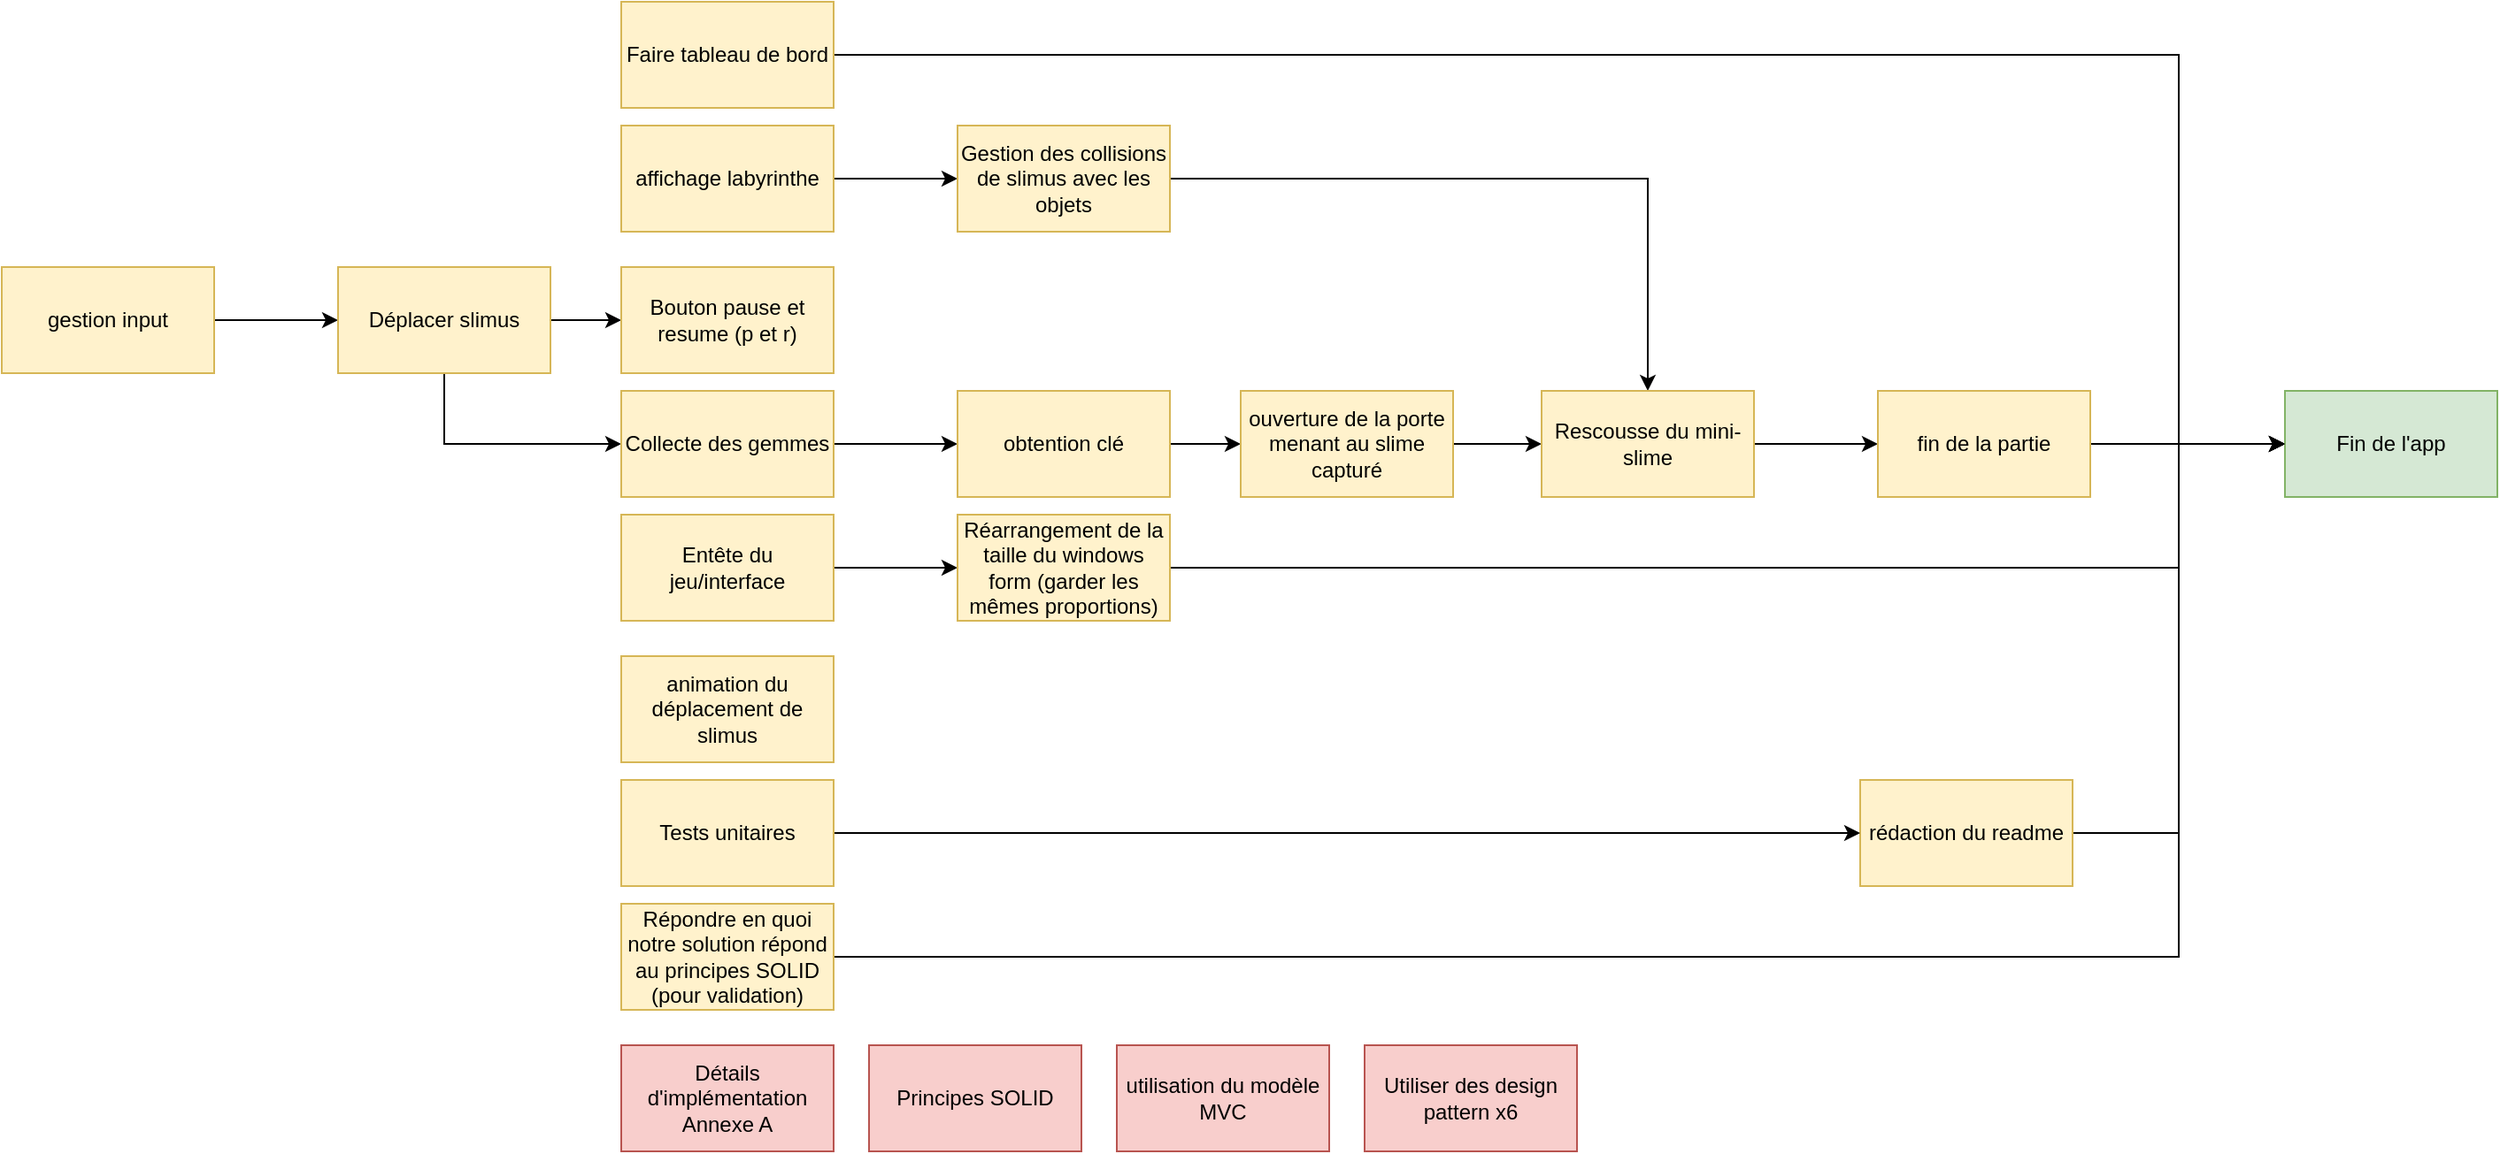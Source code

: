 <mxfile version="20.2.3" type="device"><diagram id="mD1t1B6D-kVEppZVbHGZ" name="Page-1"><mxGraphModel dx="2272" dy="794" grid="1" gridSize="10" guides="1" tooltips="1" connect="1" arrows="1" fold="1" page="1" pageScale="1" pageWidth="850" pageHeight="1100" math="0" shadow="0"><root><mxCell id="0"/><mxCell id="1" parent="0"/><mxCell id="f0jAnKWpo9Q3oNmqSJWT-7" style="edgeStyle=orthogonalEdgeStyle;rounded=0;orthogonalLoop=1;jettySize=auto;html=1;exitX=1;exitY=0.5;exitDx=0;exitDy=0;entryX=0;entryY=0.5;entryDx=0;entryDy=0;" edge="1" parent="1" source="f0jAnKWpo9Q3oNmqSJWT-1" target="f0jAnKWpo9Q3oNmqSJWT-6"><mxGeometry relative="1" as="geometry"/></mxCell><mxCell id="f0jAnKWpo9Q3oNmqSJWT-1" value="affichage labyrinthe" style="rounded=0;whiteSpace=wrap;html=1;fillColor=#fff2cc;strokeColor=#d6b656;" vertex="1" parent="1"><mxGeometry x="160" y="120" width="120" height="60" as="geometry"/></mxCell><mxCell id="f0jAnKWpo9Q3oNmqSJWT-5" style="edgeStyle=orthogonalEdgeStyle;rounded=0;orthogonalLoop=1;jettySize=auto;html=1;exitX=1;exitY=0.5;exitDx=0;exitDy=0;" edge="1" parent="1" source="f0jAnKWpo9Q3oNmqSJWT-2" target="f0jAnKWpo9Q3oNmqSJWT-4"><mxGeometry relative="1" as="geometry"/></mxCell><mxCell id="f0jAnKWpo9Q3oNmqSJWT-2" value="gestion input" style="rounded=0;whiteSpace=wrap;html=1;fillColor=#fff2cc;strokeColor=#d6b656;" vertex="1" parent="1"><mxGeometry x="-190" y="200" width="120" height="60" as="geometry"/></mxCell><mxCell id="f0jAnKWpo9Q3oNmqSJWT-39" style="edgeStyle=orthogonalEdgeStyle;rounded=0;orthogonalLoop=1;jettySize=auto;html=1;exitX=1;exitY=0.5;exitDx=0;exitDy=0;entryX=0;entryY=0.5;entryDx=0;entryDy=0;" edge="1" parent="1" source="f0jAnKWpo9Q3oNmqSJWT-3" target="f0jAnKWpo9Q3oNmqSJWT-21"><mxGeometry relative="1" as="geometry"><Array as="points"><mxPoint x="1040" y="80"/><mxPoint x="1040" y="300"/></Array></mxGeometry></mxCell><mxCell id="f0jAnKWpo9Q3oNmqSJWT-3" value="Faire tableau de bord" style="rounded=0;whiteSpace=wrap;html=1;fillColor=#fff2cc;strokeColor=#d6b656;" vertex="1" parent="1"><mxGeometry x="160" y="50" width="120" height="60" as="geometry"/></mxCell><mxCell id="f0jAnKWpo9Q3oNmqSJWT-34" style="edgeStyle=orthogonalEdgeStyle;rounded=0;orthogonalLoop=1;jettySize=auto;html=1;exitX=1;exitY=0.5;exitDx=0;exitDy=0;entryX=0;entryY=0.5;entryDx=0;entryDy=0;" edge="1" parent="1" source="f0jAnKWpo9Q3oNmqSJWT-4" target="f0jAnKWpo9Q3oNmqSJWT-33"><mxGeometry relative="1" as="geometry"/></mxCell><mxCell id="f0jAnKWpo9Q3oNmqSJWT-36" style="edgeStyle=orthogonalEdgeStyle;rounded=0;orthogonalLoop=1;jettySize=auto;html=1;exitX=0.5;exitY=1;exitDx=0;exitDy=0;entryX=0;entryY=0.5;entryDx=0;entryDy=0;" edge="1" parent="1" source="f0jAnKWpo9Q3oNmqSJWT-4" target="f0jAnKWpo9Q3oNmqSJWT-8"><mxGeometry relative="1" as="geometry"/></mxCell><mxCell id="f0jAnKWpo9Q3oNmqSJWT-4" value="Déplacer slimus" style="rounded=0;whiteSpace=wrap;html=1;fillColor=#fff2cc;strokeColor=#d6b656;" vertex="1" parent="1"><mxGeometry y="200" width="120" height="60" as="geometry"/></mxCell><mxCell id="f0jAnKWpo9Q3oNmqSJWT-37" style="edgeStyle=orthogonalEdgeStyle;rounded=0;orthogonalLoop=1;jettySize=auto;html=1;exitX=1;exitY=0.5;exitDx=0;exitDy=0;" edge="1" parent="1" source="f0jAnKWpo9Q3oNmqSJWT-6" target="f0jAnKWpo9Q3oNmqSJWT-16"><mxGeometry relative="1" as="geometry"/></mxCell><mxCell id="f0jAnKWpo9Q3oNmqSJWT-6" value="Gestion des collisions de slimus avec les objets" style="rounded=0;whiteSpace=wrap;html=1;fillColor=#fff2cc;strokeColor=#d6b656;" vertex="1" parent="1"><mxGeometry x="350" y="120" width="120" height="60" as="geometry"/></mxCell><mxCell id="f0jAnKWpo9Q3oNmqSJWT-12" style="edgeStyle=orthogonalEdgeStyle;rounded=0;orthogonalLoop=1;jettySize=auto;html=1;exitX=1;exitY=0.5;exitDx=0;exitDy=0;entryX=0;entryY=0.5;entryDx=0;entryDy=0;" edge="1" parent="1" source="f0jAnKWpo9Q3oNmqSJWT-8" target="f0jAnKWpo9Q3oNmqSJWT-11"><mxGeometry relative="1" as="geometry"/></mxCell><mxCell id="f0jAnKWpo9Q3oNmqSJWT-8" value="Collecte des gemmes" style="rounded=0;whiteSpace=wrap;html=1;fillColor=#fff2cc;strokeColor=#d6b656;" vertex="1" parent="1"><mxGeometry x="160" y="270" width="120" height="60" as="geometry"/></mxCell><mxCell id="f0jAnKWpo9Q3oNmqSJWT-35" style="edgeStyle=orthogonalEdgeStyle;rounded=0;orthogonalLoop=1;jettySize=auto;html=1;exitX=1;exitY=0.5;exitDx=0;exitDy=0;entryX=0;entryY=0.5;entryDx=0;entryDy=0;" edge="1" parent="1" source="f0jAnKWpo9Q3oNmqSJWT-9" target="f0jAnKWpo9Q3oNmqSJWT-20"><mxGeometry relative="1" as="geometry"/></mxCell><mxCell id="f0jAnKWpo9Q3oNmqSJWT-9" value="Entête du jeu/interface" style="rounded=0;whiteSpace=wrap;html=1;fillColor=#fff2cc;strokeColor=#d6b656;" vertex="1" parent="1"><mxGeometry x="160" y="340" width="120" height="60" as="geometry"/></mxCell><mxCell id="f0jAnKWpo9Q3oNmqSJWT-10" value="animation du déplacement de slimus" style="rounded=0;whiteSpace=wrap;html=1;fillColor=#fff2cc;strokeColor=#d6b656;" vertex="1" parent="1"><mxGeometry x="160" y="420" width="120" height="60" as="geometry"/></mxCell><mxCell id="f0jAnKWpo9Q3oNmqSJWT-15" style="edgeStyle=orthogonalEdgeStyle;rounded=0;orthogonalLoop=1;jettySize=auto;html=1;exitX=1;exitY=0.5;exitDx=0;exitDy=0;entryX=0;entryY=0.5;entryDx=0;entryDy=0;" edge="1" parent="1" source="f0jAnKWpo9Q3oNmqSJWT-11" target="f0jAnKWpo9Q3oNmqSJWT-13"><mxGeometry relative="1" as="geometry"/></mxCell><mxCell id="f0jAnKWpo9Q3oNmqSJWT-11" value="obtention clé" style="rounded=0;whiteSpace=wrap;html=1;fillColor=#fff2cc;strokeColor=#d6b656;" vertex="1" parent="1"><mxGeometry x="350" y="270" width="120" height="60" as="geometry"/></mxCell><mxCell id="f0jAnKWpo9Q3oNmqSJWT-17" style="edgeStyle=orthogonalEdgeStyle;rounded=0;orthogonalLoop=1;jettySize=auto;html=1;exitX=1;exitY=0.5;exitDx=0;exitDy=0;entryX=0;entryY=0.5;entryDx=0;entryDy=0;" edge="1" parent="1" source="f0jAnKWpo9Q3oNmqSJWT-13" target="f0jAnKWpo9Q3oNmqSJWT-16"><mxGeometry relative="1" as="geometry"/></mxCell><mxCell id="f0jAnKWpo9Q3oNmqSJWT-13" value="ouverture de la porte menant au slime capturé" style="rounded=0;whiteSpace=wrap;html=1;fillColor=#fff2cc;strokeColor=#d6b656;" vertex="1" parent="1"><mxGeometry x="510" y="270" width="120" height="60" as="geometry"/></mxCell><mxCell id="f0jAnKWpo9Q3oNmqSJWT-19" style="edgeStyle=orthogonalEdgeStyle;rounded=0;orthogonalLoop=1;jettySize=auto;html=1;exitX=1;exitY=0.5;exitDx=0;exitDy=0;entryX=0;entryY=0.5;entryDx=0;entryDy=0;" edge="1" parent="1" source="f0jAnKWpo9Q3oNmqSJWT-16" target="f0jAnKWpo9Q3oNmqSJWT-18"><mxGeometry relative="1" as="geometry"/></mxCell><mxCell id="f0jAnKWpo9Q3oNmqSJWT-16" value="Rescousse du mini-slime" style="rounded=0;whiteSpace=wrap;html=1;fillColor=#fff2cc;strokeColor=#d6b656;" vertex="1" parent="1"><mxGeometry x="680" y="270" width="120" height="60" as="geometry"/></mxCell><mxCell id="f0jAnKWpo9Q3oNmqSJWT-25" style="edgeStyle=orthogonalEdgeStyle;rounded=0;orthogonalLoop=1;jettySize=auto;html=1;exitX=1;exitY=0.5;exitDx=0;exitDy=0;entryX=0;entryY=0.5;entryDx=0;entryDy=0;" edge="1" parent="1" source="f0jAnKWpo9Q3oNmqSJWT-18" target="f0jAnKWpo9Q3oNmqSJWT-21"><mxGeometry relative="1" as="geometry"/></mxCell><mxCell id="f0jAnKWpo9Q3oNmqSJWT-18" value="fin de la partie" style="rounded=0;whiteSpace=wrap;html=1;fillColor=#fff2cc;strokeColor=#d6b656;" vertex="1" parent="1"><mxGeometry x="870" y="270" width="120" height="60" as="geometry"/></mxCell><mxCell id="f0jAnKWpo9Q3oNmqSJWT-41" style="edgeStyle=orthogonalEdgeStyle;rounded=0;orthogonalLoop=1;jettySize=auto;html=1;exitX=1;exitY=0.5;exitDx=0;exitDy=0;entryX=0;entryY=0.5;entryDx=0;entryDy=0;" edge="1" parent="1" source="f0jAnKWpo9Q3oNmqSJWT-20" target="f0jAnKWpo9Q3oNmqSJWT-21"><mxGeometry relative="1" as="geometry"><Array as="points"><mxPoint x="1040" y="370"/><mxPoint x="1040" y="300"/></Array></mxGeometry></mxCell><mxCell id="f0jAnKWpo9Q3oNmqSJWT-20" value="Réarrangement de la taille du windows form (garder les mêmes proportions)" style="rounded=0;whiteSpace=wrap;html=1;fillColor=#fff2cc;strokeColor=#d6b656;" vertex="1" parent="1"><mxGeometry x="350" y="340" width="120" height="60" as="geometry"/></mxCell><mxCell id="f0jAnKWpo9Q3oNmqSJWT-21" value="Fin de l'app" style="rounded=0;whiteSpace=wrap;html=1;fillColor=#d5e8d4;strokeColor=#82b366;" vertex="1" parent="1"><mxGeometry x="1100" y="270" width="120" height="60" as="geometry"/></mxCell><mxCell id="f0jAnKWpo9Q3oNmqSJWT-26" style="edgeStyle=orthogonalEdgeStyle;rounded=0;orthogonalLoop=1;jettySize=auto;html=1;exitX=1;exitY=0.5;exitDx=0;exitDy=0;entryX=0;entryY=0.5;entryDx=0;entryDy=0;" edge="1" parent="1" source="f0jAnKWpo9Q3oNmqSJWT-22" target="f0jAnKWpo9Q3oNmqSJWT-21"><mxGeometry relative="1" as="geometry"/></mxCell><mxCell id="f0jAnKWpo9Q3oNmqSJWT-22" value="rédaction du readme" style="rounded=0;whiteSpace=wrap;html=1;fillColor=#fff2cc;strokeColor=#d6b656;" vertex="1" parent="1"><mxGeometry x="860" y="490" width="120" height="60" as="geometry"/></mxCell><mxCell id="f0jAnKWpo9Q3oNmqSJWT-24" style="edgeStyle=orthogonalEdgeStyle;rounded=0;orthogonalLoop=1;jettySize=auto;html=1;exitX=1;exitY=0.5;exitDx=0;exitDy=0;entryX=0;entryY=0.5;entryDx=0;entryDy=0;" edge="1" parent="1" source="f0jAnKWpo9Q3oNmqSJWT-23" target="f0jAnKWpo9Q3oNmqSJWT-22"><mxGeometry relative="1" as="geometry"/></mxCell><mxCell id="f0jAnKWpo9Q3oNmqSJWT-23" value="Tests unitaires" style="rounded=0;whiteSpace=wrap;html=1;fillColor=#fff2cc;strokeColor=#d6b656;" vertex="1" parent="1"><mxGeometry x="160" y="490" width="120" height="60" as="geometry"/></mxCell><mxCell id="f0jAnKWpo9Q3oNmqSJWT-40" style="edgeStyle=orthogonalEdgeStyle;rounded=0;orthogonalLoop=1;jettySize=auto;html=1;exitX=1;exitY=0.5;exitDx=0;exitDy=0;entryX=0;entryY=0.5;entryDx=0;entryDy=0;" edge="1" parent="1" source="f0jAnKWpo9Q3oNmqSJWT-28" target="f0jAnKWpo9Q3oNmqSJWT-21"><mxGeometry relative="1" as="geometry"><Array as="points"><mxPoint x="1040" y="590"/><mxPoint x="1040" y="300"/></Array></mxGeometry></mxCell><mxCell id="f0jAnKWpo9Q3oNmqSJWT-28" value="Répondre en quoi notre solution répond au principes SOLID (pour validation)" style="rounded=0;whiteSpace=wrap;html=1;fillColor=#fff2cc;strokeColor=#d6b656;" vertex="1" parent="1"><mxGeometry x="160" y="560" width="120" height="60" as="geometry"/></mxCell><mxCell id="f0jAnKWpo9Q3oNmqSJWT-29" value="Détails d'implémentation Annexe A" style="rounded=0;whiteSpace=wrap;html=1;fillColor=#f8cecc;strokeColor=#b85450;" vertex="1" parent="1"><mxGeometry x="160" y="640" width="120" height="60" as="geometry"/></mxCell><mxCell id="f0jAnKWpo9Q3oNmqSJWT-30" value="Principes SOLID" style="rounded=0;whiteSpace=wrap;html=1;fillColor=#f8cecc;strokeColor=#b85450;" vertex="1" parent="1"><mxGeometry x="300" y="640" width="120" height="60" as="geometry"/></mxCell><mxCell id="f0jAnKWpo9Q3oNmqSJWT-31" value="utilisation du modèle MVC" style="rounded=0;whiteSpace=wrap;html=1;fillColor=#f8cecc;strokeColor=#b85450;" vertex="1" parent="1"><mxGeometry x="440" y="640" width="120" height="60" as="geometry"/></mxCell><mxCell id="f0jAnKWpo9Q3oNmqSJWT-32" value="Utiliser des design pattern x6" style="rounded=0;whiteSpace=wrap;html=1;fillColor=#f8cecc;strokeColor=#b85450;" vertex="1" parent="1"><mxGeometry x="580" y="640" width="120" height="60" as="geometry"/></mxCell><mxCell id="f0jAnKWpo9Q3oNmqSJWT-33" value="Bouton pause et resume (p et r)" style="rounded=0;whiteSpace=wrap;html=1;fillColor=#fff2cc;strokeColor=#d6b656;" vertex="1" parent="1"><mxGeometry x="160" y="200" width="120" height="60" as="geometry"/></mxCell></root></mxGraphModel></diagram></mxfile>